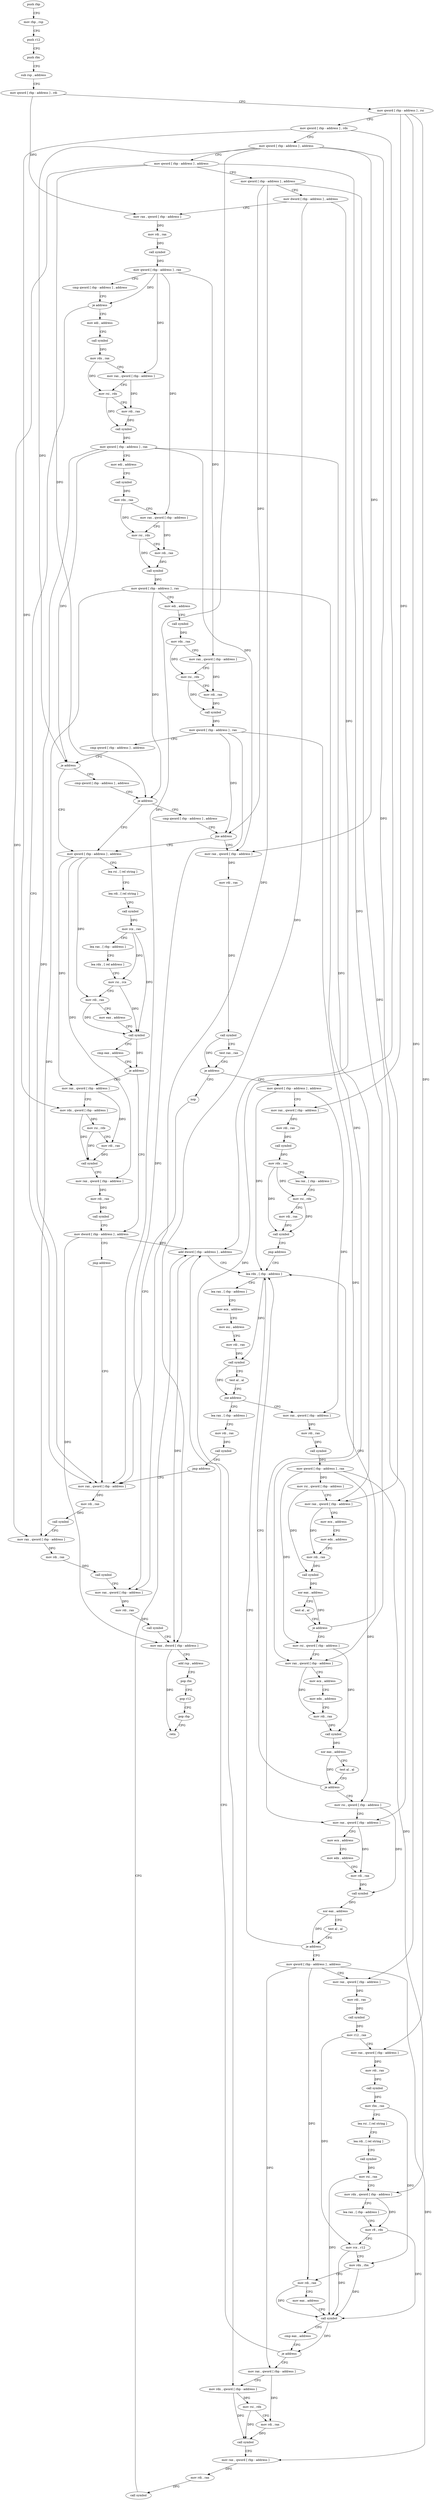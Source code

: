 digraph "func" {
"126123" [label = "push rbp" ]
"126124" [label = "mov rbp , rsp" ]
"126127" [label = "push r12" ]
"126129" [label = "push rbx" ]
"126130" [label = "sub rsp , address" ]
"126137" [label = "mov qword [ rbp - address ] , rdi" ]
"126144" [label = "mov qword [ rbp - address ] , rsi" ]
"126151" [label = "mov qword [ rbp - address ] , rdx" ]
"126158" [label = "mov qword [ rbp - address ] , address" ]
"126166" [label = "mov qword [ rbp - address ] , address" ]
"126174" [label = "mov qword [ rbp - address ] , address" ]
"126182" [label = "mov dword [ rbp - address ] , address" ]
"126189" [label = "mov rax , qword [ rbp - address ]" ]
"126196" [label = "mov rdi , rax" ]
"126199" [label = "call symbol" ]
"126204" [label = "mov qword [ rbp - address ] , rax" ]
"126208" [label = "cmp qword [ rbp - address ] , address" ]
"126213" [label = "je address" ]
"126835" [label = "mov rax , qword [ rbp - address ]" ]
"126219" [label = "mov edi , address" ]
"126839" [label = "mov rdi , rax" ]
"126842" [label = "call symbol" ]
"126847" [label = "mov rax , qword [ rbp - address ]" ]
"126851" [label = "mov rdi , rax" ]
"126854" [label = "call symbol" ]
"126859" [label = "mov rax , qword [ rbp - address ]" ]
"126863" [label = "mov rdi , rax" ]
"126866" [label = "call symbol" ]
"126871" [label = "mov eax , dword [ rbp - address ]" ]
"126874" [label = "add rsp , address" ]
"126881" [label = "pop rbx" ]
"126882" [label = "pop r12" ]
"126884" [label = "pop rbp" ]
"126885" [label = "retn" ]
"126224" [label = "call symbol" ]
"126229" [label = "mov rdx , rax" ]
"126232" [label = "mov rax , qword [ rbp - address ]" ]
"126236" [label = "mov rsi , rdx" ]
"126239" [label = "mov rdi , rax" ]
"126242" [label = "call symbol" ]
"126247" [label = "mov qword [ rbp - address ] , rax" ]
"126251" [label = "mov edi , address" ]
"126256" [label = "call symbol" ]
"126261" [label = "mov rdx , rax" ]
"126264" [label = "mov rax , qword [ rbp - address ]" ]
"126268" [label = "mov rsi , rdx" ]
"126271" [label = "mov rdi , rax" ]
"126274" [label = "call symbol" ]
"126279" [label = "mov qword [ rbp - address ] , rax" ]
"126283" [label = "mov edi , address" ]
"126288" [label = "call symbol" ]
"126293" [label = "mov rdx , rax" ]
"126296" [label = "mov rax , qword [ rbp - address ]" ]
"126300" [label = "mov rsi , rdx" ]
"126303" [label = "mov rdi , rax" ]
"126306" [label = "call symbol" ]
"126311" [label = "mov qword [ rbp - address ] , rax" ]
"126315" [label = "cmp qword [ rbp - address ] , address" ]
"126320" [label = "je address" ]
"126336" [label = "mov qword [ rbp - address ] , address" ]
"126322" [label = "cmp qword [ rbp - address ] , address" ]
"126344" [label = "lea rsi , [ rel string ]" ]
"126351" [label = "lea rdi , [ rel string ]" ]
"126358" [label = "call symbol" ]
"126363" [label = "mov rcx , rax" ]
"126366" [label = "lea rax , [ rbp - address ]" ]
"126370" [label = "lea rdx , [ rel address ]" ]
"126377" [label = "mov rsi , rcx" ]
"126380" [label = "mov rdi , rax" ]
"126383" [label = "mov eax , address" ]
"126388" [label = "call symbol" ]
"126393" [label = "cmp eax , address" ]
"126396" [label = "je address" ]
"126432" [label = "mov dword [ rbp - address ] , address" ]
"126398" [label = "mov rax , qword [ rbp - address ]" ]
"126327" [label = "je address" ]
"126329" [label = "cmp qword [ rbp - address ] , address" ]
"126439" [label = "jmp address" ]
"126402" [label = "mov rdx , qword [ rbp - address ]" ]
"126409" [label = "mov rsi , rdx" ]
"126412" [label = "mov rdi , rax" ]
"126415" [label = "call symbol" ]
"126420" [label = "mov rax , qword [ rbp - address ]" ]
"126424" [label = "mov rdi , rax" ]
"126427" [label = "call symbol" ]
"126334" [label = "jne address" ]
"126444" [label = "mov rax , qword [ rbp - address ]" ]
"126448" [label = "mov rdi , rax" ]
"126451" [label = "call symbol" ]
"126456" [label = "test rax , rax" ]
"126459" [label = "je address" ]
"126834" [label = "nop" ]
"126465" [label = "mov qword [ rbp - address ] , address" ]
"126473" [label = "mov rax , qword [ rbp - address ]" ]
"126480" [label = "mov rdi , rax" ]
"126483" [label = "call symbol" ]
"126488" [label = "mov rdx , rax" ]
"126491" [label = "lea rax , [ rbp - address ]" ]
"126498" [label = "mov rsi , rdx" ]
"126501" [label = "mov rdi , rax" ]
"126504" [label = "call symbol" ]
"126509" [label = "jmp address" ]
"126780" [label = "lea rdx , [ rbp - address ]" ]
"126784" [label = "lea rax , [ rbp - address ]" ]
"126791" [label = "mov ecx , address" ]
"126796" [label = "mov esi , address" ]
"126801" [label = "mov rdi , rax" ]
"126804" [label = "call symbol" ]
"126809" [label = "test al , al" ]
"126811" [label = "jne address" ]
"126514" [label = "mov rax , qword [ rbp - address ]" ]
"126817" [label = "lea rax , [ rbp - address ]" ]
"126518" [label = "mov rdi , rax" ]
"126521" [label = "call symbol" ]
"126526" [label = "mov qword [ rbp - address ] , rax" ]
"126530" [label = "mov rsi , qword [ rbp - address ]" ]
"126534" [label = "mov rax , qword [ rbp - address ]" ]
"126538" [label = "mov ecx , address" ]
"126543" [label = "mov edx , address" ]
"126548" [label = "mov rdi , rax" ]
"126551" [label = "call symbol" ]
"126556" [label = "xor eax , address" ]
"126559" [label = "test al , al" ]
"126561" [label = "je address" ]
"126567" [label = "mov rsi , qword [ rbp - address ]" ]
"126824" [label = "mov rdi , rax" ]
"126827" [label = "call symbol" ]
"126832" [label = "jmp address" ]
"126571" [label = "mov rax , qword [ rbp - address ]" ]
"126575" [label = "mov ecx , address" ]
"126580" [label = "mov edx , address" ]
"126585" [label = "mov rdi , rax" ]
"126588" [label = "call symbol" ]
"126593" [label = "xor eax , address" ]
"126596" [label = "test al , al" ]
"126598" [label = "je address" ]
"126604" [label = "mov rsi , qword [ rbp - address ]" ]
"126608" [label = "mov rax , qword [ rbp - address ]" ]
"126612" [label = "mov ecx , address" ]
"126617" [label = "mov edx , address" ]
"126622" [label = "mov rdi , rax" ]
"126625" [label = "call symbol" ]
"126630" [label = "xor eax , address" ]
"126633" [label = "test al , al" ]
"126635" [label = "je address" ]
"126641" [label = "mov qword [ rbp - address ] , address" ]
"126649" [label = "mov rax , qword [ rbp - address ]" ]
"126656" [label = "mov rdi , rax" ]
"126659" [label = "call symbol" ]
"126664" [label = "mov r12 , rax" ]
"126667" [label = "mov rax , qword [ rbp - address ]" ]
"126674" [label = "mov rdi , rax" ]
"126677" [label = "call symbol" ]
"126682" [label = "mov rbx , rax" ]
"126685" [label = "lea rsi , [ rel string ]" ]
"126692" [label = "lea rdi , [ rel string ]" ]
"126699" [label = "call symbol" ]
"126704" [label = "mov rsi , rax" ]
"126707" [label = "mov rdx , qword [ rbp - address ]" ]
"126711" [label = "lea rax , [ rbp - address ]" ]
"126715" [label = "mov r8 , rdx" ]
"126718" [label = "mov rcx , r12" ]
"126721" [label = "mov rdx , rbx" ]
"126724" [label = "mov rdi , rax" ]
"126727" [label = "mov eax , address" ]
"126732" [label = "call symbol" ]
"126737" [label = "cmp eax , address" ]
"126740" [label = "je address" ]
"126776" [label = "add dword [ rbp - address ] , address" ]
"126742" [label = "mov rax , qword [ rbp - address ]" ]
"126746" [label = "mov rdx , qword [ rbp - address ]" ]
"126753" [label = "mov rsi , rdx" ]
"126756" [label = "mov rdi , rax" ]
"126759" [label = "call symbol" ]
"126764" [label = "mov rax , qword [ rbp - address ]" ]
"126768" [label = "mov rdi , rax" ]
"126771" [label = "call symbol" ]
"126123" -> "126124" [ label = "CFG" ]
"126124" -> "126127" [ label = "CFG" ]
"126127" -> "126129" [ label = "CFG" ]
"126129" -> "126130" [ label = "CFG" ]
"126130" -> "126137" [ label = "CFG" ]
"126137" -> "126144" [ label = "CFG" ]
"126137" -> "126189" [ label = "DFG" ]
"126144" -> "126151" [ label = "CFG" ]
"126144" -> "126473" [ label = "DFG" ]
"126144" -> "126649" [ label = "DFG" ]
"126144" -> "126667" [ label = "DFG" ]
"126151" -> "126158" [ label = "CFG" ]
"126151" -> "126402" [ label = "DFG" ]
"126151" -> "126746" [ label = "DFG" ]
"126158" -> "126166" [ label = "CFG" ]
"126158" -> "126835" [ label = "DFG" ]
"126158" -> "126320" [ label = "DFG" ]
"126158" -> "126444" [ label = "DFG" ]
"126158" -> "126534" [ label = "DFG" ]
"126166" -> "126174" [ label = "CFG" ]
"126166" -> "126847" [ label = "DFG" ]
"126166" -> "126327" [ label = "DFG" ]
"126166" -> "126571" [ label = "DFG" ]
"126174" -> "126182" [ label = "CFG" ]
"126174" -> "126859" [ label = "DFG" ]
"126174" -> "126334" [ label = "DFG" ]
"126174" -> "126608" [ label = "DFG" ]
"126182" -> "126189" [ label = "CFG" ]
"126182" -> "126871" [ label = "DFG" ]
"126182" -> "126776" [ label = "DFG" ]
"126189" -> "126196" [ label = "DFG" ]
"126196" -> "126199" [ label = "DFG" ]
"126199" -> "126204" [ label = "DFG" ]
"126204" -> "126208" [ label = "CFG" ]
"126204" -> "126213" [ label = "DFG" ]
"126204" -> "126232" [ label = "DFG" ]
"126204" -> "126264" [ label = "DFG" ]
"126204" -> "126296" [ label = "DFG" ]
"126208" -> "126213" [ label = "CFG" ]
"126213" -> "126835" [ label = "CFG" ]
"126213" -> "126219" [ label = "CFG" ]
"126835" -> "126839" [ label = "DFG" ]
"126219" -> "126224" [ label = "CFG" ]
"126839" -> "126842" [ label = "DFG" ]
"126842" -> "126847" [ label = "CFG" ]
"126847" -> "126851" [ label = "DFG" ]
"126851" -> "126854" [ label = "DFG" ]
"126854" -> "126859" [ label = "CFG" ]
"126859" -> "126863" [ label = "DFG" ]
"126863" -> "126866" [ label = "DFG" ]
"126866" -> "126871" [ label = "CFG" ]
"126871" -> "126874" [ label = "CFG" ]
"126871" -> "126885" [ label = "DFG" ]
"126874" -> "126881" [ label = "CFG" ]
"126881" -> "126882" [ label = "CFG" ]
"126882" -> "126884" [ label = "CFG" ]
"126884" -> "126885" [ label = "CFG" ]
"126224" -> "126229" [ label = "DFG" ]
"126229" -> "126232" [ label = "CFG" ]
"126229" -> "126236" [ label = "DFG" ]
"126232" -> "126236" [ label = "CFG" ]
"126232" -> "126239" [ label = "DFG" ]
"126236" -> "126239" [ label = "CFG" ]
"126236" -> "126242" [ label = "DFG" ]
"126239" -> "126242" [ label = "DFG" ]
"126242" -> "126247" [ label = "DFG" ]
"126247" -> "126251" [ label = "CFG" ]
"126247" -> "126835" [ label = "DFG" ]
"126247" -> "126320" [ label = "DFG" ]
"126247" -> "126444" [ label = "DFG" ]
"126247" -> "126534" [ label = "DFG" ]
"126251" -> "126256" [ label = "CFG" ]
"126256" -> "126261" [ label = "DFG" ]
"126261" -> "126264" [ label = "CFG" ]
"126261" -> "126268" [ label = "DFG" ]
"126264" -> "126268" [ label = "CFG" ]
"126264" -> "126271" [ label = "DFG" ]
"126268" -> "126271" [ label = "CFG" ]
"126268" -> "126274" [ label = "DFG" ]
"126271" -> "126274" [ label = "DFG" ]
"126274" -> "126279" [ label = "DFG" ]
"126279" -> "126283" [ label = "CFG" ]
"126279" -> "126847" [ label = "DFG" ]
"126279" -> "126327" [ label = "DFG" ]
"126279" -> "126571" [ label = "DFG" ]
"126283" -> "126288" [ label = "CFG" ]
"126288" -> "126293" [ label = "DFG" ]
"126293" -> "126296" [ label = "CFG" ]
"126293" -> "126300" [ label = "DFG" ]
"126296" -> "126300" [ label = "CFG" ]
"126296" -> "126303" [ label = "DFG" ]
"126300" -> "126303" [ label = "CFG" ]
"126300" -> "126306" [ label = "DFG" ]
"126303" -> "126306" [ label = "DFG" ]
"126306" -> "126311" [ label = "DFG" ]
"126311" -> "126315" [ label = "CFG" ]
"126311" -> "126859" [ label = "DFG" ]
"126311" -> "126334" [ label = "DFG" ]
"126311" -> "126608" [ label = "DFG" ]
"126315" -> "126320" [ label = "CFG" ]
"126320" -> "126336" [ label = "CFG" ]
"126320" -> "126322" [ label = "CFG" ]
"126336" -> "126344" [ label = "CFG" ]
"126336" -> "126398" [ label = "DFG" ]
"126336" -> "126420" [ label = "DFG" ]
"126336" -> "126380" [ label = "DFG" ]
"126322" -> "126327" [ label = "CFG" ]
"126344" -> "126351" [ label = "CFG" ]
"126351" -> "126358" [ label = "CFG" ]
"126358" -> "126363" [ label = "DFG" ]
"126363" -> "126366" [ label = "CFG" ]
"126363" -> "126377" [ label = "DFG" ]
"126363" -> "126388" [ label = "DFG" ]
"126366" -> "126370" [ label = "CFG" ]
"126370" -> "126377" [ label = "CFG" ]
"126377" -> "126380" [ label = "CFG" ]
"126377" -> "126388" [ label = "DFG" ]
"126380" -> "126383" [ label = "CFG" ]
"126380" -> "126388" [ label = "DFG" ]
"126383" -> "126388" [ label = "CFG" ]
"126388" -> "126393" [ label = "CFG" ]
"126388" -> "126396" [ label = "DFG" ]
"126393" -> "126396" [ label = "CFG" ]
"126396" -> "126432" [ label = "CFG" ]
"126396" -> "126398" [ label = "CFG" ]
"126432" -> "126439" [ label = "CFG" ]
"126432" -> "126871" [ label = "DFG" ]
"126432" -> "126776" [ label = "DFG" ]
"126398" -> "126402" [ label = "CFG" ]
"126398" -> "126412" [ label = "DFG" ]
"126327" -> "126336" [ label = "CFG" ]
"126327" -> "126329" [ label = "CFG" ]
"126329" -> "126334" [ label = "CFG" ]
"126439" -> "126835" [ label = "CFG" ]
"126402" -> "126409" [ label = "DFG" ]
"126402" -> "126415" [ label = "DFG" ]
"126409" -> "126412" [ label = "CFG" ]
"126409" -> "126415" [ label = "DFG" ]
"126412" -> "126415" [ label = "DFG" ]
"126415" -> "126420" [ label = "CFG" ]
"126420" -> "126424" [ label = "DFG" ]
"126424" -> "126427" [ label = "DFG" ]
"126427" -> "126432" [ label = "CFG" ]
"126334" -> "126444" [ label = "CFG" ]
"126334" -> "126336" [ label = "CFG" ]
"126444" -> "126448" [ label = "DFG" ]
"126448" -> "126451" [ label = "DFG" ]
"126451" -> "126456" [ label = "CFG" ]
"126451" -> "126459" [ label = "DFG" ]
"126456" -> "126459" [ label = "CFG" ]
"126459" -> "126834" [ label = "CFG" ]
"126459" -> "126465" [ label = "CFG" ]
"126834" -> "126835" [ label = "CFG" ]
"126465" -> "126473" [ label = "CFG" ]
"126465" -> "126514" [ label = "DFG" ]
"126465" -> "126780" [ label = "DFG" ]
"126473" -> "126480" [ label = "DFG" ]
"126480" -> "126483" [ label = "DFG" ]
"126483" -> "126488" [ label = "DFG" ]
"126488" -> "126491" [ label = "CFG" ]
"126488" -> "126498" [ label = "DFG" ]
"126488" -> "126504" [ label = "DFG" ]
"126491" -> "126498" [ label = "CFG" ]
"126498" -> "126501" [ label = "CFG" ]
"126498" -> "126504" [ label = "DFG" ]
"126501" -> "126504" [ label = "DFG" ]
"126504" -> "126509" [ label = "CFG" ]
"126509" -> "126780" [ label = "CFG" ]
"126780" -> "126784" [ label = "CFG" ]
"126780" -> "126804" [ label = "DFG" ]
"126784" -> "126791" [ label = "CFG" ]
"126791" -> "126796" [ label = "CFG" ]
"126796" -> "126801" [ label = "CFG" ]
"126801" -> "126804" [ label = "DFG" ]
"126804" -> "126809" [ label = "CFG" ]
"126804" -> "126811" [ label = "DFG" ]
"126809" -> "126811" [ label = "CFG" ]
"126811" -> "126514" [ label = "CFG" ]
"126811" -> "126817" [ label = "CFG" ]
"126514" -> "126518" [ label = "DFG" ]
"126817" -> "126824" [ label = "CFG" ]
"126518" -> "126521" [ label = "DFG" ]
"126521" -> "126526" [ label = "DFG" ]
"126526" -> "126530" [ label = "DFG" ]
"126526" -> "126567" [ label = "DFG" ]
"126526" -> "126604" [ label = "DFG" ]
"126526" -> "126707" [ label = "DFG" ]
"126530" -> "126534" [ label = "CFG" ]
"126530" -> "126551" [ label = "DFG" ]
"126534" -> "126538" [ label = "CFG" ]
"126534" -> "126548" [ label = "DFG" ]
"126538" -> "126543" [ label = "CFG" ]
"126543" -> "126548" [ label = "CFG" ]
"126548" -> "126551" [ label = "DFG" ]
"126551" -> "126556" [ label = "DFG" ]
"126556" -> "126559" [ label = "CFG" ]
"126556" -> "126561" [ label = "DFG" ]
"126559" -> "126561" [ label = "CFG" ]
"126561" -> "126780" [ label = "CFG" ]
"126561" -> "126567" [ label = "CFG" ]
"126567" -> "126571" [ label = "CFG" ]
"126567" -> "126588" [ label = "DFG" ]
"126824" -> "126827" [ label = "DFG" ]
"126827" -> "126832" [ label = "CFG" ]
"126832" -> "126835" [ label = "CFG" ]
"126571" -> "126575" [ label = "CFG" ]
"126571" -> "126585" [ label = "DFG" ]
"126575" -> "126580" [ label = "CFG" ]
"126580" -> "126585" [ label = "CFG" ]
"126585" -> "126588" [ label = "DFG" ]
"126588" -> "126593" [ label = "DFG" ]
"126593" -> "126596" [ label = "CFG" ]
"126593" -> "126598" [ label = "DFG" ]
"126596" -> "126598" [ label = "CFG" ]
"126598" -> "126780" [ label = "CFG" ]
"126598" -> "126604" [ label = "CFG" ]
"126604" -> "126608" [ label = "CFG" ]
"126604" -> "126625" [ label = "DFG" ]
"126608" -> "126612" [ label = "CFG" ]
"126608" -> "126622" [ label = "DFG" ]
"126612" -> "126617" [ label = "CFG" ]
"126617" -> "126622" [ label = "CFG" ]
"126622" -> "126625" [ label = "DFG" ]
"126625" -> "126630" [ label = "DFG" ]
"126630" -> "126633" [ label = "CFG" ]
"126630" -> "126635" [ label = "DFG" ]
"126633" -> "126635" [ label = "CFG" ]
"126635" -> "126780" [ label = "CFG" ]
"126635" -> "126641" [ label = "CFG" ]
"126641" -> "126649" [ label = "CFG" ]
"126641" -> "126742" [ label = "DFG" ]
"126641" -> "126764" [ label = "DFG" ]
"126641" -> "126724" [ label = "DFG" ]
"126649" -> "126656" [ label = "DFG" ]
"126656" -> "126659" [ label = "DFG" ]
"126659" -> "126664" [ label = "DFG" ]
"126664" -> "126667" [ label = "CFG" ]
"126664" -> "126718" [ label = "DFG" ]
"126667" -> "126674" [ label = "DFG" ]
"126674" -> "126677" [ label = "DFG" ]
"126677" -> "126682" [ label = "DFG" ]
"126682" -> "126685" [ label = "CFG" ]
"126682" -> "126721" [ label = "DFG" ]
"126685" -> "126692" [ label = "CFG" ]
"126692" -> "126699" [ label = "CFG" ]
"126699" -> "126704" [ label = "DFG" ]
"126704" -> "126707" [ label = "CFG" ]
"126704" -> "126732" [ label = "DFG" ]
"126707" -> "126711" [ label = "CFG" ]
"126707" -> "126715" [ label = "DFG" ]
"126711" -> "126715" [ label = "CFG" ]
"126715" -> "126718" [ label = "CFG" ]
"126715" -> "126732" [ label = "DFG" ]
"126718" -> "126721" [ label = "CFG" ]
"126718" -> "126732" [ label = "DFG" ]
"126721" -> "126724" [ label = "CFG" ]
"126721" -> "126732" [ label = "DFG" ]
"126724" -> "126727" [ label = "CFG" ]
"126724" -> "126732" [ label = "DFG" ]
"126727" -> "126732" [ label = "CFG" ]
"126732" -> "126737" [ label = "CFG" ]
"126732" -> "126740" [ label = "DFG" ]
"126737" -> "126740" [ label = "CFG" ]
"126740" -> "126776" [ label = "CFG" ]
"126740" -> "126742" [ label = "CFG" ]
"126776" -> "126780" [ label = "CFG" ]
"126776" -> "126871" [ label = "DFG" ]
"126742" -> "126746" [ label = "CFG" ]
"126742" -> "126756" [ label = "DFG" ]
"126746" -> "126753" [ label = "DFG" ]
"126746" -> "126759" [ label = "DFG" ]
"126753" -> "126756" [ label = "CFG" ]
"126753" -> "126759" [ label = "DFG" ]
"126756" -> "126759" [ label = "DFG" ]
"126759" -> "126764" [ label = "CFG" ]
"126764" -> "126768" [ label = "DFG" ]
"126768" -> "126771" [ label = "DFG" ]
"126771" -> "126776" [ label = "CFG" ]
}
